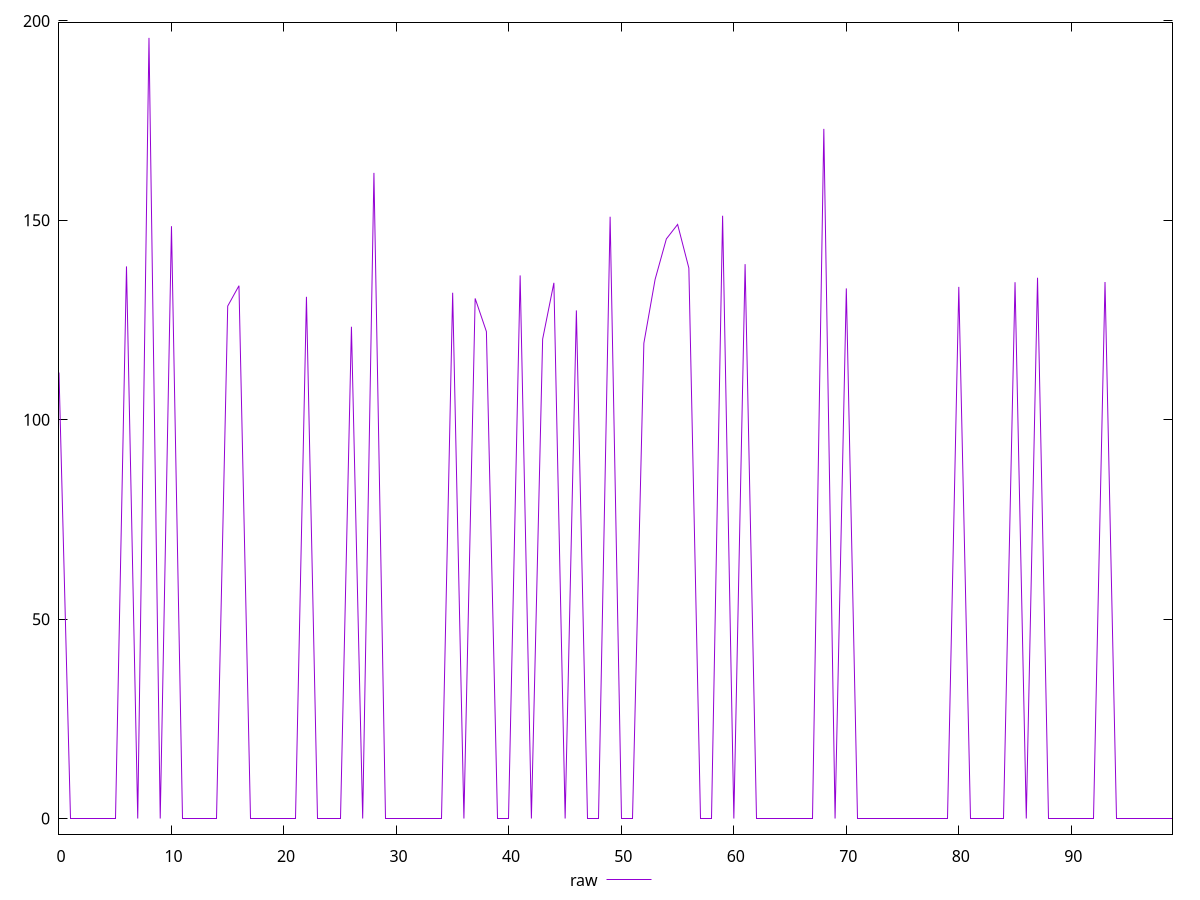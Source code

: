 reset

$raw <<EOF
0 111.84299993515015
1 0
2 0
3 0
4 0
5 0
6 138.45700025558472
7 0
8 195.75699996948242
9 0
10 148.54099988937378
11 0
12 0
13 0
14 0
15 128.50600051879883
16 133.61300039291382
17 0
18 0
19 0
20 0
21 0
22 130.8300004005432
23 0
24 0
25 0
26 123.32399988174438
27 0
28 161.9119997024536
29 0
30 0
31 0
32 0
33 0
34 0
35 131.8550000190735
36 0
37 130.42500019073486
38 122.11800003051758
39 0
40 0
41 136.19000005722046
42 0
43 120.22499990463257
44 134.33500003814697
45 0
46 127.41899967193604
47 0
48 0
49 150.91200017929077
50 0
51 0
52 119.19600009918213
53 135.20900058746338
54 145.3550000190735
55 148.97800016403198
56 138.04300022125244
57 0
58 0
59 151.1670002937317
60 0
61 139.02200031280518
62 0
63 0
64 0
65 0
66 0
67 0
68 172.94100046157837
69 0
70 132.94399976730347
71 0
72 0
73 0
74 0
75 0
76 0
77 0
78 0
79 0
80 133.3259997367859
81 0
82 0
83 0
84 0
85 134.49200010299683
86 0
87 135.61899995803833
88 0
89 0
90 0
91 0
92 0
93 134.55000019073486
94 0
95 0
96 0
97 0
98 0
99 0
EOF

set key outside below
set xrange [0:99]
set yrange [-3.9151399993896487:199.67213996887207]
set trange [-3.9151399993896487:199.67213996887207]
set terminal svg size 640, 500 enhanced background rgb 'white'
set output "report_00016_2021-02-10T13-31-48.338Z/uses-rel-preconnect/samples/pages+cached+noadtech/raw/values.svg"

plot $raw title "raw" with line

reset
